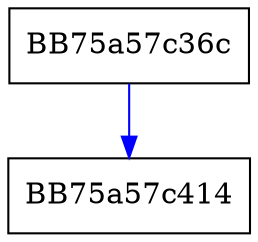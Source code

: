 digraph NewExplicitAccessControlImpl {
  node [shape="box"];
  graph [splines=ortho];
  BB75a57c36c -> BB75a57c414 [color="blue"];
}